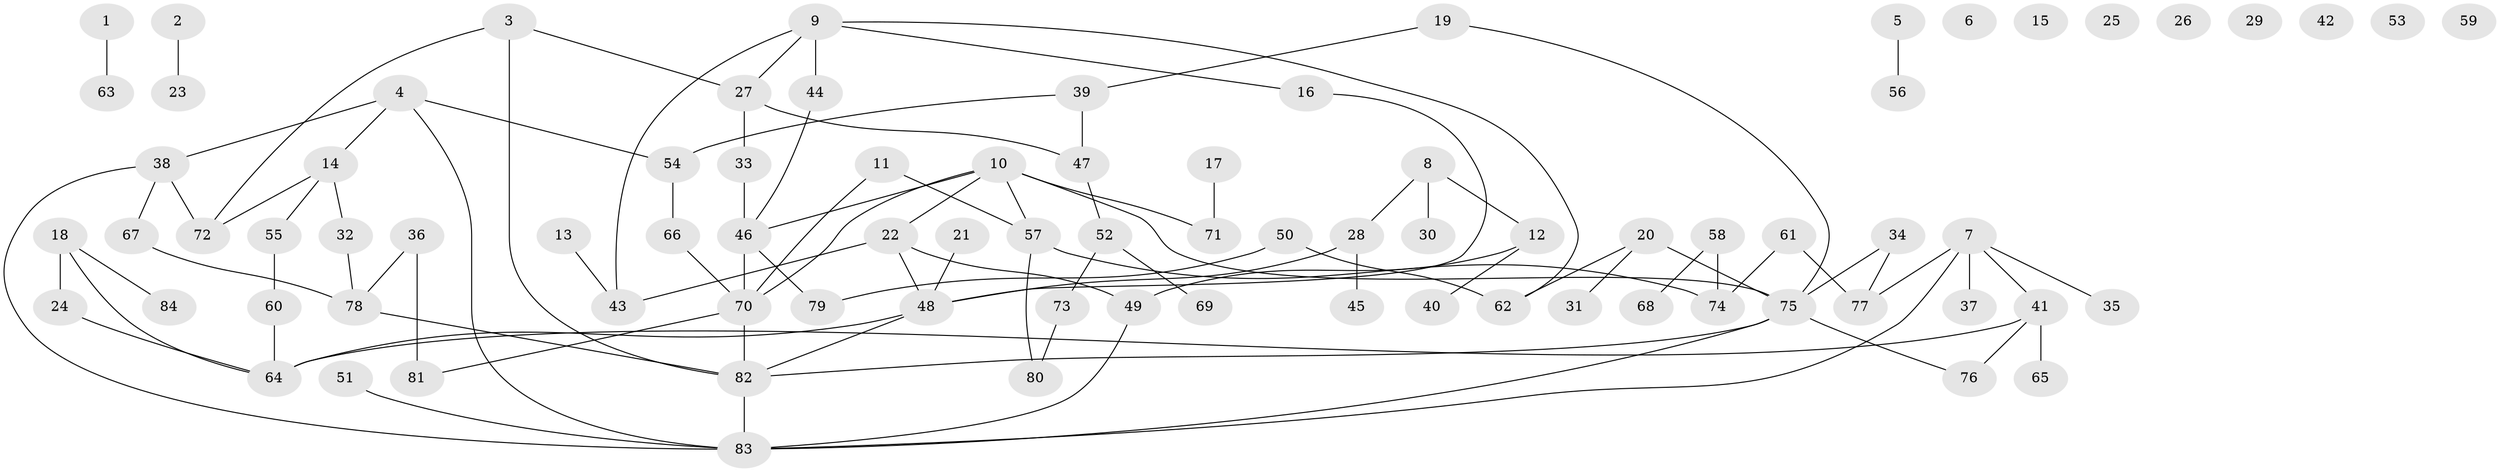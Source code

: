 // coarse degree distribution, {2: 0.2903225806451613, 5: 0.1935483870967742, 3: 0.22580645161290322, 4: 0.0967741935483871, 8: 0.03225806451612903, 1: 0.0967741935483871, 7: 0.06451612903225806}
// Generated by graph-tools (version 1.1) at 2025/35/03/04/25 23:35:50]
// undirected, 84 vertices, 101 edges
graph export_dot {
  node [color=gray90,style=filled];
  1;
  2;
  3;
  4;
  5;
  6;
  7;
  8;
  9;
  10;
  11;
  12;
  13;
  14;
  15;
  16;
  17;
  18;
  19;
  20;
  21;
  22;
  23;
  24;
  25;
  26;
  27;
  28;
  29;
  30;
  31;
  32;
  33;
  34;
  35;
  36;
  37;
  38;
  39;
  40;
  41;
  42;
  43;
  44;
  45;
  46;
  47;
  48;
  49;
  50;
  51;
  52;
  53;
  54;
  55;
  56;
  57;
  58;
  59;
  60;
  61;
  62;
  63;
  64;
  65;
  66;
  67;
  68;
  69;
  70;
  71;
  72;
  73;
  74;
  75;
  76;
  77;
  78;
  79;
  80;
  81;
  82;
  83;
  84;
  1 -- 63;
  2 -- 23;
  3 -- 27;
  3 -- 72;
  3 -- 82;
  4 -- 14;
  4 -- 38;
  4 -- 54;
  4 -- 83;
  5 -- 56;
  7 -- 35;
  7 -- 37;
  7 -- 41;
  7 -- 77;
  7 -- 83;
  8 -- 12;
  8 -- 28;
  8 -- 30;
  9 -- 16;
  9 -- 27;
  9 -- 43;
  9 -- 44;
  9 -- 62;
  10 -- 22;
  10 -- 46;
  10 -- 57;
  10 -- 70;
  10 -- 71;
  10 -- 75;
  11 -- 57;
  11 -- 70;
  12 -- 40;
  12 -- 49;
  13 -- 43;
  14 -- 32;
  14 -- 55;
  14 -- 72;
  16 -- 48;
  17 -- 71;
  18 -- 24;
  18 -- 64;
  18 -- 84;
  19 -- 39;
  19 -- 75;
  20 -- 31;
  20 -- 62;
  20 -- 75;
  21 -- 48;
  22 -- 43;
  22 -- 48;
  22 -- 49;
  24 -- 64;
  27 -- 33;
  27 -- 47;
  28 -- 45;
  28 -- 48;
  32 -- 78;
  33 -- 46;
  34 -- 75;
  34 -- 77;
  36 -- 78;
  36 -- 81;
  38 -- 67;
  38 -- 72;
  38 -- 83;
  39 -- 47;
  39 -- 54;
  41 -- 64;
  41 -- 65;
  41 -- 76;
  44 -- 46;
  46 -- 70;
  46 -- 79;
  47 -- 52;
  48 -- 64;
  48 -- 82;
  49 -- 83;
  50 -- 62;
  50 -- 79;
  51 -- 83;
  52 -- 69;
  52 -- 73;
  54 -- 66;
  55 -- 60;
  57 -- 74;
  57 -- 80;
  58 -- 68;
  58 -- 74;
  60 -- 64;
  61 -- 74;
  61 -- 77;
  66 -- 70;
  67 -- 78;
  70 -- 81;
  70 -- 82;
  73 -- 80;
  75 -- 76;
  75 -- 82;
  75 -- 83;
  78 -- 82;
  82 -- 83;
}
